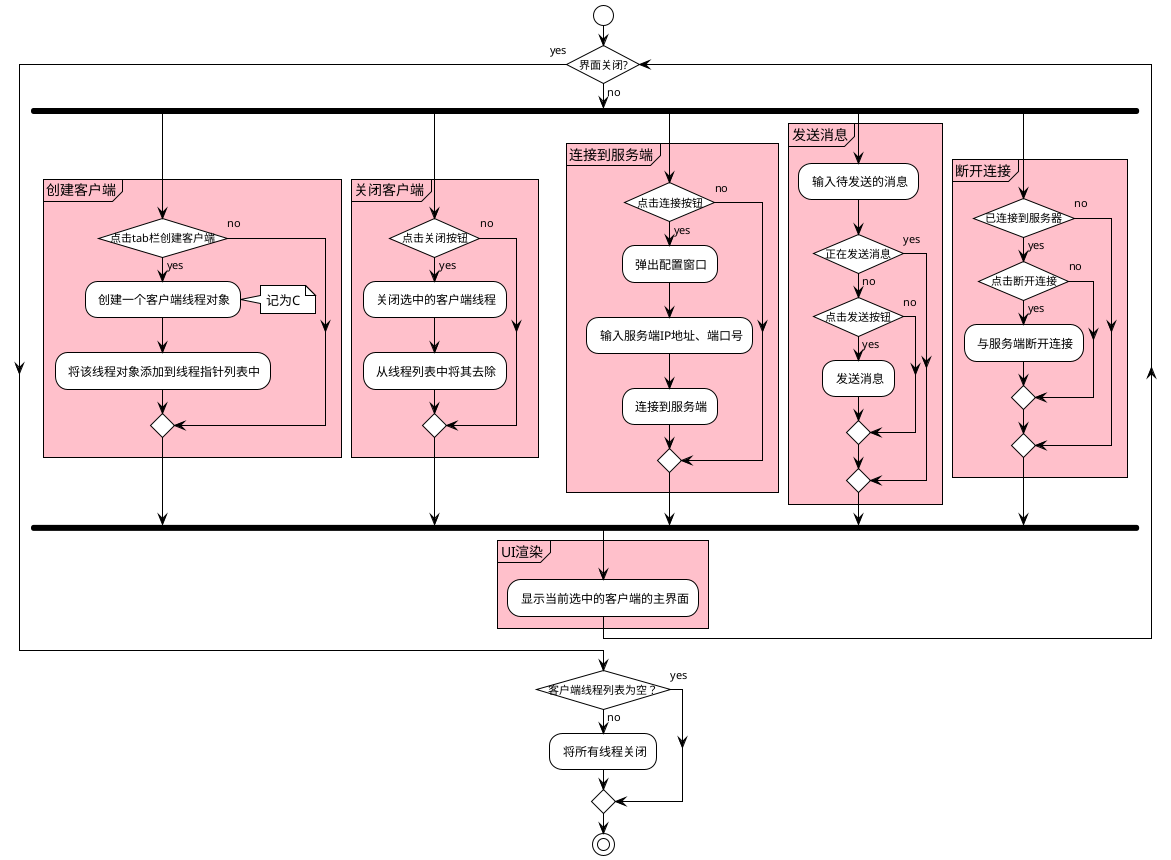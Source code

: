 @startuml
!theme plain
skinparam conditionStyle InsideDiamond
|客户端界面|
start
while (界面关闭?) is (no)
fork
    partition 创建客户端 #pink
        if (点击tab栏创建客户端) then (yes)
            : 创建一个客户端线程对象; 
            note right 
                记为C
            end note
            : 将该线程对象添加到线程指针列表中;
        else (no)
        endif
    }
fork again
    partition 关闭客户端 #pink
    if (点击关闭按钮) then (yes)
            : 关闭选中的客户端线程;
            : 从线程列表中将其去除;
        else (no)
        endif
    }
fork again 
    partition 连接到服务端 #pink
        if (点击连接按钮) then (yes)
            : 弹出配置窗口;
            : 输入服务端IP地址、端口号;
            : 连接到服务端;
        else (no)
        endif
    }
fork again 
    partition 发送消息 #pink
        : 输入待发送的消息;
        if  (正在发送消息) then (no)
            if (点击发送按钮) then (yes)
                : 发送消息;
            else (no)
            endif
        else (yes)
        endif
    }
fork again 
    partition 断开连接 #pink
        if (已连接到服务器) then (yes)
            if (点击断开连接) then (yes)
                : 与服务端断开连接;
            else (no)
            endif
        else (no)
        endif
    }
end fork
partition UI渲染 #pink
    : 显示当前选中的客户端的主界面;
}
end while (yes)
if (客户端线程列表为空？) then (yes)
else (no)
    : 将所有线程关闭;
endif
stop
@enduml
